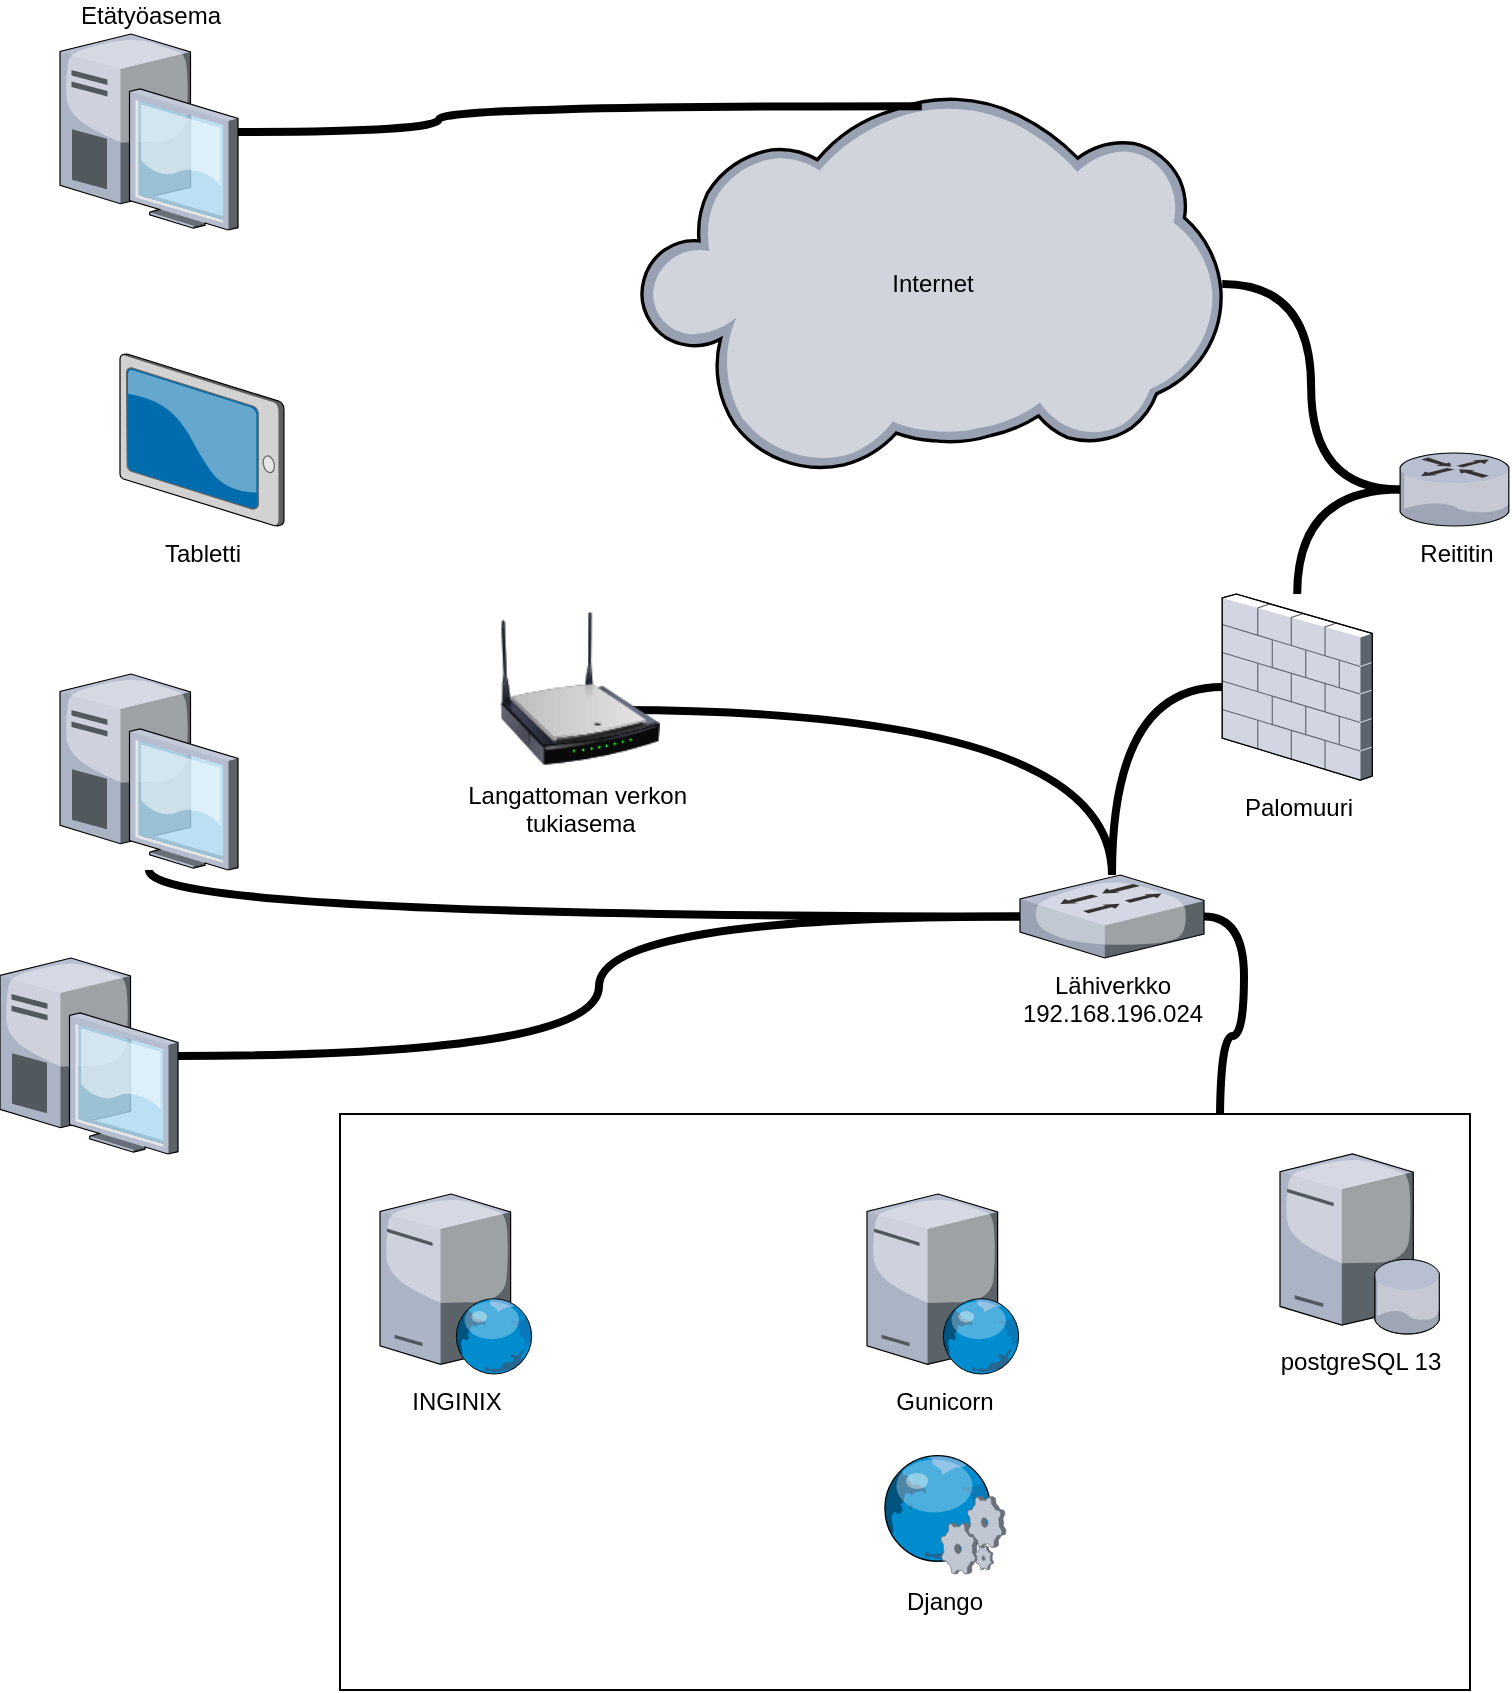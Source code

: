 <mxfile version="28.0.6">
  <diagram name="Page-1" id="MZaySZk5pe2Nv42a3EA0">
    <mxGraphModel dx="1207" dy="841" grid="1" gridSize="10" guides="1" tooltips="1" connect="1" arrows="1" fold="1" page="1" pageScale="1" pageWidth="850" pageHeight="1100" math="0" shadow="0">
      <root>
        <mxCell id="0" />
        <mxCell id="1" parent="0" />
        <mxCell id="EMw8RhWxz7SqIVuhb6WY-20" value="" style="edgeStyle=orthogonalEdgeStyle;rounded=0;orthogonalLoop=1;jettySize=auto;html=1;endArrow=none;endFill=0;strokeWidth=4;curved=1;" edge="1" parent="1" source="EMw8RhWxz7SqIVuhb6WY-1" target="EMw8RhWxz7SqIVuhb6WY-6">
          <mxGeometry relative="1" as="geometry" />
        </mxCell>
        <mxCell id="EMw8RhWxz7SqIVuhb6WY-1" value="Internet" style="verticalLabelPosition=middle;sketch=0;aspect=fixed;html=1;verticalAlign=middle;strokeColor=none;align=center;outlineConnect=0;shape=mxgraph.citrix.cloud;labelPosition=center;" vertex="1" parent="1">
          <mxGeometry x="330" y="50" width="291.13" height="190" as="geometry" />
        </mxCell>
        <mxCell id="EMw8RhWxz7SqIVuhb6WY-2" value="Etätyöasema" style="verticalLabelPosition=top;sketch=0;aspect=fixed;html=1;verticalAlign=bottom;strokeColor=none;align=center;outlineConnect=0;shape=mxgraph.citrix.desktop;labelPosition=center;" vertex="1" parent="1">
          <mxGeometry x="40" y="20" width="89" height="98" as="geometry" />
        </mxCell>
        <mxCell id="EMw8RhWxz7SqIVuhb6WY-3" style="edgeStyle=orthogonalEdgeStyle;rounded=0;orthogonalLoop=1;jettySize=auto;html=1;entryX=0.484;entryY=0.032;entryDx=0;entryDy=0;entryPerimeter=0;curved=1;endArrow=none;endFill=0;strokeWidth=4;" edge="1" parent="1" source="EMw8RhWxz7SqIVuhb6WY-2" target="EMw8RhWxz7SqIVuhb6WY-1">
          <mxGeometry relative="1" as="geometry" />
        </mxCell>
        <mxCell id="EMw8RhWxz7SqIVuhb6WY-27" style="edgeStyle=orthogonalEdgeStyle;rounded=0;orthogonalLoop=1;jettySize=auto;html=1;strokeWidth=4;endArrow=none;endFill=0;curved=1;" edge="1" parent="1" source="EMw8RhWxz7SqIVuhb6WY-5" target="EMw8RhWxz7SqIVuhb6WY-9">
          <mxGeometry relative="1" as="geometry" />
        </mxCell>
        <mxCell id="EMw8RhWxz7SqIVuhb6WY-29" style="edgeStyle=orthogonalEdgeStyle;rounded=0;orthogonalLoop=1;jettySize=auto;html=1;endArrow=none;endFill=0;strokeWidth=4;curved=1;" edge="1" parent="1" source="EMw8RhWxz7SqIVuhb6WY-5" target="EMw8RhWxz7SqIVuhb6WY-8">
          <mxGeometry relative="1" as="geometry" />
        </mxCell>
        <mxCell id="EMw8RhWxz7SqIVuhb6WY-5" value="Lähiverkko&lt;div&gt;192.168.196.024&lt;/div&gt;" style="verticalLabelPosition=bottom;sketch=0;aspect=fixed;html=1;verticalAlign=top;strokeColor=none;align=center;outlineConnect=0;shape=mxgraph.citrix.switch;" vertex="1" parent="1">
          <mxGeometry x="520" y="440.5" width="92" height="41.5" as="geometry" />
        </mxCell>
        <mxCell id="EMw8RhWxz7SqIVuhb6WY-23" style="edgeStyle=orthogonalEdgeStyle;rounded=0;orthogonalLoop=1;jettySize=auto;html=1;endArrow=none;endFill=0;strokeWidth=4;curved=1;" edge="1" parent="1" source="EMw8RhWxz7SqIVuhb6WY-6" target="EMw8RhWxz7SqIVuhb6WY-7">
          <mxGeometry relative="1" as="geometry" />
        </mxCell>
        <mxCell id="EMw8RhWxz7SqIVuhb6WY-6" value="Reititin" style="verticalLabelPosition=bottom;sketch=0;aspect=fixed;html=1;verticalAlign=top;strokeColor=none;align=center;outlineConnect=0;shape=mxgraph.citrix.router;" vertex="1" parent="1">
          <mxGeometry x="710" y="229.5" width="55" height="36.5" as="geometry" />
        </mxCell>
        <mxCell id="EMw8RhWxz7SqIVuhb6WY-24" style="edgeStyle=orthogonalEdgeStyle;rounded=0;orthogonalLoop=1;jettySize=auto;html=1;endArrow=none;endFill=0;strokeWidth=4;curved=1;" edge="1" parent="1" source="EMw8RhWxz7SqIVuhb6WY-7" target="EMw8RhWxz7SqIVuhb6WY-5">
          <mxGeometry relative="1" as="geometry" />
        </mxCell>
        <mxCell id="EMw8RhWxz7SqIVuhb6WY-7" value="Palomuuri" style="verticalLabelPosition=bottom;sketch=0;aspect=fixed;html=1;verticalAlign=top;strokeColor=none;align=center;outlineConnect=0;shape=mxgraph.citrix.firewall;" vertex="1" parent="1">
          <mxGeometry x="621.13" y="300" width="75" height="93" as="geometry" />
        </mxCell>
        <mxCell id="EMw8RhWxz7SqIVuhb6WY-8" value="" style="verticalLabelPosition=bottom;sketch=0;aspect=fixed;html=1;verticalAlign=top;strokeColor=none;align=center;outlineConnect=0;shape=mxgraph.citrix.desktop;" vertex="1" parent="1">
          <mxGeometry x="10" y="482" width="89" height="98" as="geometry" />
        </mxCell>
        <mxCell id="EMw8RhWxz7SqIVuhb6WY-9" value="" style="verticalLabelPosition=bottom;sketch=0;aspect=fixed;html=1;verticalAlign=top;strokeColor=none;align=center;outlineConnect=0;shape=mxgraph.citrix.desktop;" vertex="1" parent="1">
          <mxGeometry x="40" y="340" width="89" height="98" as="geometry" />
        </mxCell>
        <mxCell id="EMw8RhWxz7SqIVuhb6WY-10" value="" style="rounded=0;whiteSpace=wrap;html=1;" vertex="1" parent="1">
          <mxGeometry x="180" y="560" width="565" height="288" as="geometry" />
        </mxCell>
        <mxCell id="EMw8RhWxz7SqIVuhb6WY-14" value="postgreSQL 13" style="verticalLabelPosition=bottom;sketch=0;aspect=fixed;html=1;verticalAlign=top;strokeColor=none;align=center;outlineConnect=0;shape=mxgraph.citrix.database_server;" vertex="1" parent="1">
          <mxGeometry x="650" y="580" width="80" height="90" as="geometry" />
        </mxCell>
        <mxCell id="EMw8RhWxz7SqIVuhb6WY-15" value="INGINIX" style="verticalLabelPosition=bottom;sketch=0;aspect=fixed;html=1;verticalAlign=top;strokeColor=none;align=center;outlineConnect=0;shape=mxgraph.citrix.web_server;" vertex="1" parent="1">
          <mxGeometry x="200" y="600" width="76.5" height="90" as="geometry" />
        </mxCell>
        <mxCell id="EMw8RhWxz7SqIVuhb6WY-16" value="Django" style="verticalLabelPosition=bottom;sketch=0;aspect=fixed;html=1;verticalAlign=top;strokeColor=none;align=center;outlineConnect=0;shape=mxgraph.citrix.web_service;" vertex="1" parent="1">
          <mxGeometry x="450" y="730" width="63" height="60" as="geometry" />
        </mxCell>
        <mxCell id="EMw8RhWxz7SqIVuhb6WY-17" value="Tabletti" style="verticalLabelPosition=bottom;sketch=0;aspect=fixed;html=1;verticalAlign=top;strokeColor=none;align=center;outlineConnect=0;shape=mxgraph.citrix.tablet_2;" vertex="1" parent="1">
          <mxGeometry x="70" y="180" width="82" height="86" as="geometry" />
        </mxCell>
        <mxCell id="EMw8RhWxz7SqIVuhb6WY-18" value="Gunicorn" style="verticalLabelPosition=bottom;sketch=0;aspect=fixed;html=1;verticalAlign=top;strokeColor=none;align=center;outlineConnect=0;shape=mxgraph.citrix.web_server;" vertex="1" parent="1">
          <mxGeometry x="443.5" y="600" width="76.5" height="90" as="geometry" />
        </mxCell>
        <mxCell id="EMw8RhWxz7SqIVuhb6WY-26" style="edgeStyle=orthogonalEdgeStyle;rounded=0;orthogonalLoop=1;jettySize=auto;html=1;endArrow=none;endFill=0;strokeWidth=4;curved=1;" edge="1" parent="1" target="EMw8RhWxz7SqIVuhb6WY-5">
          <mxGeometry relative="1" as="geometry">
            <mxPoint x="319" y="358" as="sourcePoint" />
          </mxGeometry>
        </mxCell>
        <mxCell id="EMw8RhWxz7SqIVuhb6WY-25" style="edgeStyle=orthogonalEdgeStyle;rounded=0;orthogonalLoop=1;jettySize=auto;html=1;endArrow=none;endFill=0;strokeWidth=4;curved=1;" edge="1" parent="1" source="EMw8RhWxz7SqIVuhb6WY-5">
          <mxGeometry relative="1" as="geometry">
            <mxPoint x="620" y="560" as="targetPoint" />
          </mxGeometry>
        </mxCell>
        <mxCell id="EMw8RhWxz7SqIVuhb6WY-30" value="Langattoman verkon&amp;nbsp;&lt;div&gt;tukiasema&lt;/div&gt;" style="image;html=1;image=img/lib/clip_art/networking/Wireless_Router_N_128x128.png" vertex="1" parent="1">
          <mxGeometry x="260" y="307" width="80" height="80" as="geometry" />
        </mxCell>
      </root>
    </mxGraphModel>
  </diagram>
</mxfile>
